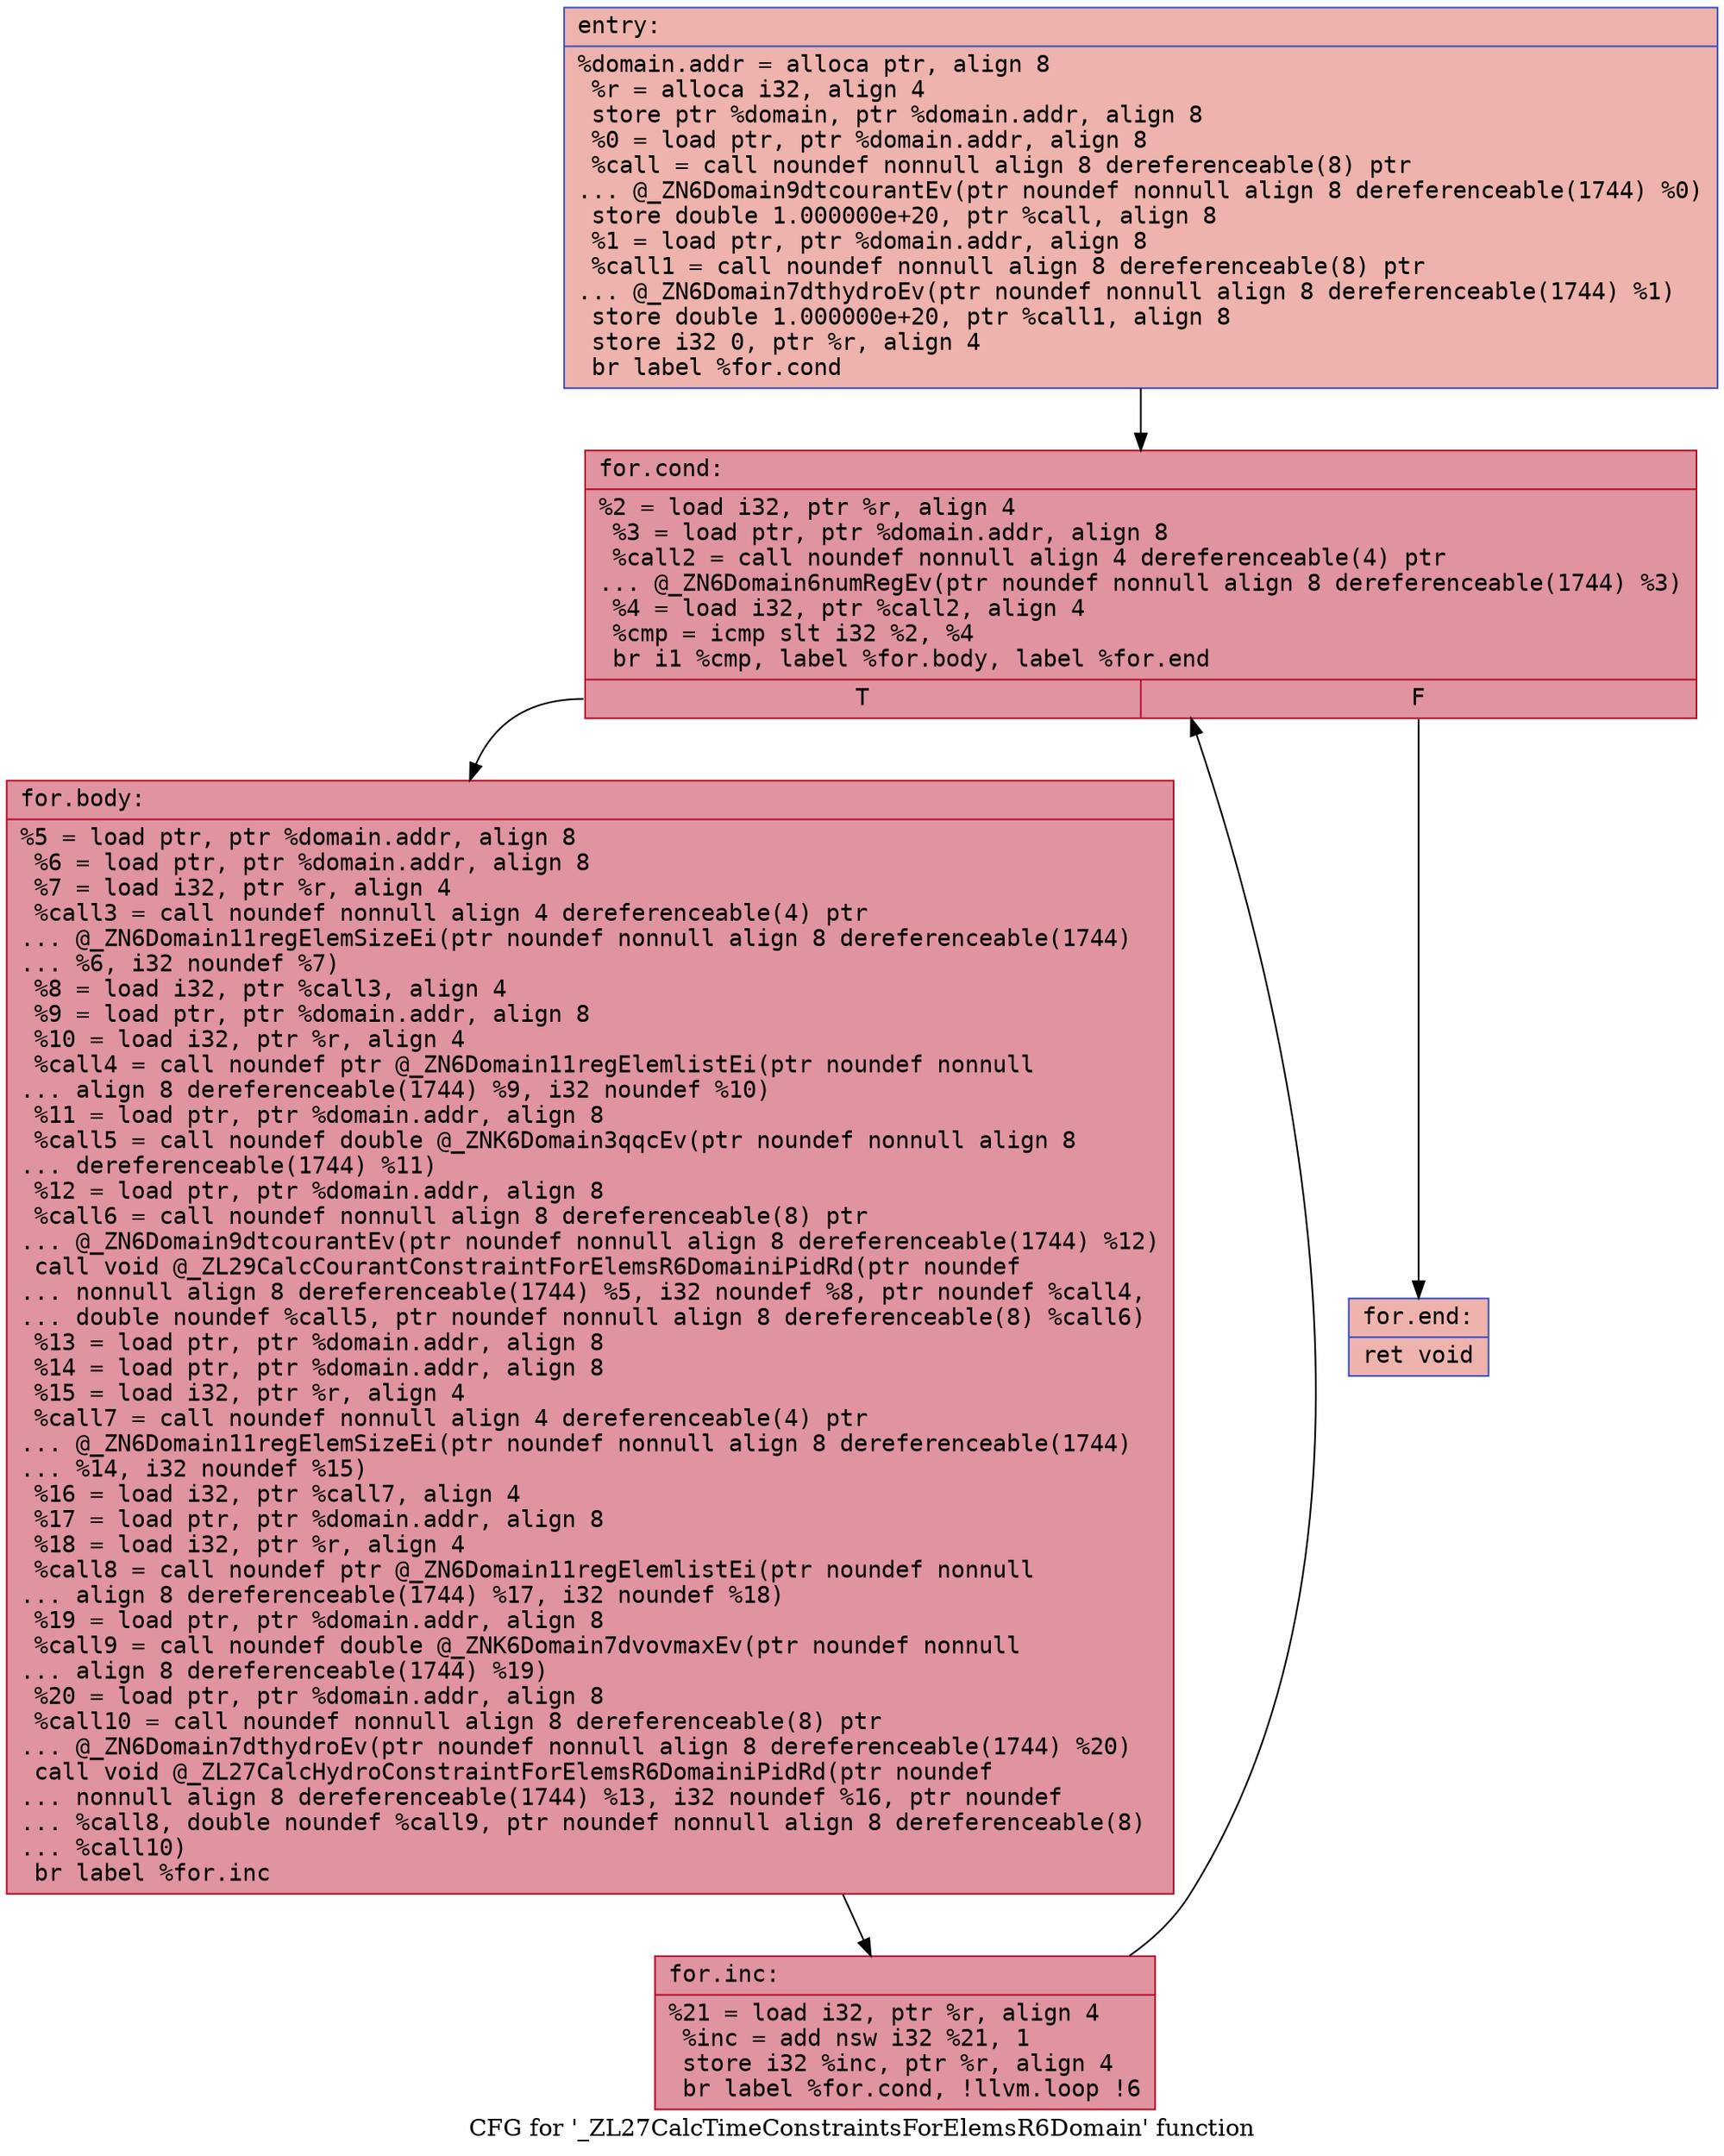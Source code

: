 digraph "CFG for '_ZL27CalcTimeConstraintsForElemsR6Domain' function" {
	label="CFG for '_ZL27CalcTimeConstraintsForElemsR6Domain' function";

	Node0x561418b6cea0 [shape=record,color="#3d50c3ff", style=filled, fillcolor="#d6524470" fontname="Courier",label="{entry:\l|  %domain.addr = alloca ptr, align 8\l  %r = alloca i32, align 4\l  store ptr %domain, ptr %domain.addr, align 8\l  %0 = load ptr, ptr %domain.addr, align 8\l  %call = call noundef nonnull align 8 dereferenceable(8) ptr\l... @_ZN6Domain9dtcourantEv(ptr noundef nonnull align 8 dereferenceable(1744) %0)\l  store double 1.000000e+20, ptr %call, align 8\l  %1 = load ptr, ptr %domain.addr, align 8\l  %call1 = call noundef nonnull align 8 dereferenceable(8) ptr\l... @_ZN6Domain7dthydroEv(ptr noundef nonnull align 8 dereferenceable(1744) %1)\l  store double 1.000000e+20, ptr %call1, align 8\l  store i32 0, ptr %r, align 4\l  br label %for.cond\l}"];
	Node0x561418b6cea0 -> Node0x561418b6d5c0[tooltip="entry -> for.cond\nProbability 100.00%" ];
	Node0x561418b6d5c0 [shape=record,color="#b70d28ff", style=filled, fillcolor="#b70d2870" fontname="Courier",label="{for.cond:\l|  %2 = load i32, ptr %r, align 4\l  %3 = load ptr, ptr %domain.addr, align 8\l  %call2 = call noundef nonnull align 4 dereferenceable(4) ptr\l... @_ZN6Domain6numRegEv(ptr noundef nonnull align 8 dereferenceable(1744) %3)\l  %4 = load i32, ptr %call2, align 4\l  %cmp = icmp slt i32 %2, %4\l  br i1 %cmp, label %for.body, label %for.end\l|{<s0>T|<s1>F}}"];
	Node0x561418b6d5c0:s0 -> Node0x561418b6da40[tooltip="for.cond -> for.body\nProbability 96.88%" ];
	Node0x561418b6d5c0:s1 -> Node0x561418b6da90[tooltip="for.cond -> for.end\nProbability 3.12%" ];
	Node0x561418b6da40 [shape=record,color="#b70d28ff", style=filled, fillcolor="#b70d2870" fontname="Courier",label="{for.body:\l|  %5 = load ptr, ptr %domain.addr, align 8\l  %6 = load ptr, ptr %domain.addr, align 8\l  %7 = load i32, ptr %r, align 4\l  %call3 = call noundef nonnull align 4 dereferenceable(4) ptr\l... @_ZN6Domain11regElemSizeEi(ptr noundef nonnull align 8 dereferenceable(1744)\l... %6, i32 noundef %7)\l  %8 = load i32, ptr %call3, align 4\l  %9 = load ptr, ptr %domain.addr, align 8\l  %10 = load i32, ptr %r, align 4\l  %call4 = call noundef ptr @_ZN6Domain11regElemlistEi(ptr noundef nonnull\l... align 8 dereferenceable(1744) %9, i32 noundef %10)\l  %11 = load ptr, ptr %domain.addr, align 8\l  %call5 = call noundef double @_ZNK6Domain3qqcEv(ptr noundef nonnull align 8\l... dereferenceable(1744) %11)\l  %12 = load ptr, ptr %domain.addr, align 8\l  %call6 = call noundef nonnull align 8 dereferenceable(8) ptr\l... @_ZN6Domain9dtcourantEv(ptr noundef nonnull align 8 dereferenceable(1744) %12)\l  call void @_ZL29CalcCourantConstraintForElemsR6DomainiPidRd(ptr noundef\l... nonnull align 8 dereferenceable(1744) %5, i32 noundef %8, ptr noundef %call4,\l... double noundef %call5, ptr noundef nonnull align 8 dereferenceable(8) %call6)\l  %13 = load ptr, ptr %domain.addr, align 8\l  %14 = load ptr, ptr %domain.addr, align 8\l  %15 = load i32, ptr %r, align 4\l  %call7 = call noundef nonnull align 4 dereferenceable(4) ptr\l... @_ZN6Domain11regElemSizeEi(ptr noundef nonnull align 8 dereferenceable(1744)\l... %14, i32 noundef %15)\l  %16 = load i32, ptr %call7, align 4\l  %17 = load ptr, ptr %domain.addr, align 8\l  %18 = load i32, ptr %r, align 4\l  %call8 = call noundef ptr @_ZN6Domain11regElemlistEi(ptr noundef nonnull\l... align 8 dereferenceable(1744) %17, i32 noundef %18)\l  %19 = load ptr, ptr %domain.addr, align 8\l  %call9 = call noundef double @_ZNK6Domain7dvovmaxEv(ptr noundef nonnull\l... align 8 dereferenceable(1744) %19)\l  %20 = load ptr, ptr %domain.addr, align 8\l  %call10 = call noundef nonnull align 8 dereferenceable(8) ptr\l... @_ZN6Domain7dthydroEv(ptr noundef nonnull align 8 dereferenceable(1744) %20)\l  call void @_ZL27CalcHydroConstraintForElemsR6DomainiPidRd(ptr noundef\l... nonnull align 8 dereferenceable(1744) %13, i32 noundef %16, ptr noundef\l... %call8, double noundef %call9, ptr noundef nonnull align 8 dereferenceable(8)\l... %call10)\l  br label %for.inc\l}"];
	Node0x561418b6da40 -> Node0x561418b6f7f0[tooltip="for.body -> for.inc\nProbability 100.00%" ];
	Node0x561418b6f7f0 [shape=record,color="#b70d28ff", style=filled, fillcolor="#b70d2870" fontname="Courier",label="{for.inc:\l|  %21 = load i32, ptr %r, align 4\l  %inc = add nsw i32 %21, 1\l  store i32 %inc, ptr %r, align 4\l  br label %for.cond, !llvm.loop !6\l}"];
	Node0x561418b6f7f0 -> Node0x561418b6d5c0[tooltip="for.inc -> for.cond\nProbability 100.00%" ];
	Node0x561418b6da90 [shape=record,color="#3d50c3ff", style=filled, fillcolor="#d6524470" fontname="Courier",label="{for.end:\l|  ret void\l}"];
}
